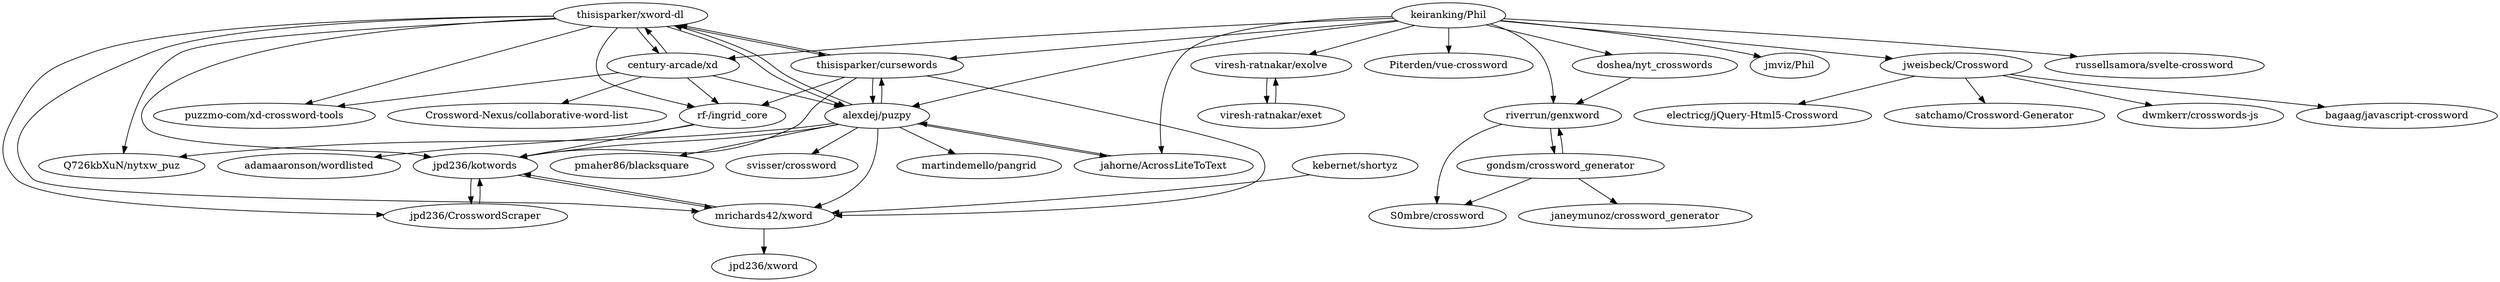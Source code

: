 digraph G {
"thisisparker/xword-dl" -> "thisisparker/cursewords"
"thisisparker/xword-dl" -> "jpd236/kotwords"
"thisisparker/xword-dl" -> "jpd236/CrosswordScraper"
"thisisparker/xword-dl" -> "alexdej/puzpy"
"thisisparker/xword-dl" -> "mrichards42/xword"
"thisisparker/xword-dl" -> "Q726kbXuN/nytxw_puz"
"thisisparker/xword-dl" -> "century-arcade/xd"
"thisisparker/xword-dl" -> "rf-/ingrid_core"
"thisisparker/xword-dl" -> "puzzmo-com/xd-crossword-tools"
"viresh-ratnakar/exolve" -> "viresh-ratnakar/exet"
"keiranking/Phil" -> "alexdej/puzpy"
"keiranking/Phil" -> "century-arcade/xd"
"keiranking/Phil" -> "thisisparker/cursewords"
"keiranking/Phil" -> "Piterden/vue-crossword"
"keiranking/Phil" -> "doshea/nyt_crosswords"
"keiranking/Phil" -> "riverrun/genxword"
"keiranking/Phil" -> "jmviz/Phil"
"keiranking/Phil" -> "viresh-ratnakar/exolve"
"keiranking/Phil" -> "jweisbeck/Crossword"
"keiranking/Phil" -> "jahorne/AcrossLiteToText"
"keiranking/Phil" -> "russellsamora/svelte-crossword"
"thisisparker/cursewords" -> "thisisparker/xword-dl"
"thisisparker/cursewords" -> "alexdej/puzpy"
"thisisparker/cursewords" -> "rf-/ingrid_core"
"thisisparker/cursewords" -> "mrichards42/xword"
"thisisparker/cursewords" -> "jpd236/kotwords"
"jpd236/kotwords" -> "jpd236/CrosswordScraper"
"jpd236/kotwords" -> "mrichards42/xword"
"riverrun/genxword" -> "gondsm/crossword_generator"
"riverrun/genxword" -> "S0mbre/crossword"
"jweisbeck/Crossword" -> "bagaag/javascript-crossword"
"jweisbeck/Crossword" -> "electricg/jQuery-Html5-Crossword"
"jweisbeck/Crossword" -> "satchamo/Crossword-Generator"
"jweisbeck/Crossword" -> "dwmkerr/crosswords-js"
"doshea/nyt_crosswords" -> "riverrun/genxword"
"viresh-ratnakar/exet" -> "viresh-ratnakar/exolve"
"alexdej/puzpy" -> "jahorne/AcrossLiteToText"
"alexdej/puzpy" -> "mrichards42/xword"
"alexdej/puzpy" -> "pmaher86/blacksquare"
"alexdej/puzpy" -> "thisisparker/xword-dl"
"alexdej/puzpy" -> "thisisparker/cursewords"
"alexdej/puzpy" -> "Q726kbXuN/nytxw_puz"
"alexdej/puzpy" -> "svisser/crossword"
"alexdej/puzpy" -> "jpd236/kotwords"
"alexdej/puzpy" -> "martindemello/pangrid"
"jahorne/AcrossLiteToText" -> "alexdej/puzpy"
"kebernet/shortyz" -> "mrichards42/xword"
"jpd236/CrosswordScraper" -> "jpd236/kotwords"
"century-arcade/xd" -> "thisisparker/xword-dl"
"century-arcade/xd" -> "alexdej/puzpy"
"century-arcade/xd" -> "rf-/ingrid_core"
"century-arcade/xd" -> "puzzmo-com/xd-crossword-tools"
"century-arcade/xd" -> "Crossword-Nexus/collaborative-word-list"
"gondsm/crossword_generator" -> "S0mbre/crossword"
"gondsm/crossword_generator" -> "janeymunoz/crossword_generator"
"gondsm/crossword_generator" -> "riverrun/genxword"
"rf-/ingrid_core" -> "jpd236/kotwords"
"rf-/ingrid_core" -> "adamaaronson/wordlisted"
"mrichards42/xword" -> "jpd236/xword"
"mrichards42/xword" -> "jpd236/kotwords"
"thisisparker/xword-dl" ["l"="3.869,44.723"]
"thisisparker/cursewords" ["l"="3.899,44.73"]
"jpd236/kotwords" ["l"="3.888,44.719"]
"jpd236/CrosswordScraper" ["l"="3.898,44.708"]
"alexdej/puzpy" ["l"="3.872,44.737"]
"mrichards42/xword" ["l"="3.88,44.707"]
"Q726kbXuN/nytxw_puz" ["l"="3.851,44.714"]
"century-arcade/xd" ["l"="3.854,44.742"]
"rf-/ingrid_core" ["l"="3.885,44.739"]
"puzzmo-com/xd-crossword-tools" ["l"="3.835,44.724"]
"viresh-ratnakar/exolve" ["l"="3.937,44.795"]
"viresh-ratnakar/exet" ["l"="3.953,44.808"]
"keiranking/Phil" ["l"="3.906,44.769"]
"Piterden/vue-crossword" ["l"="3.907,44.792"]
"doshea/nyt_crosswords" ["l"="3.946,44.758"]
"riverrun/genxword" ["l"="3.968,44.769"]
"jmviz/Phil" ["l"="3.927,44.777"]
"jweisbeck/Crossword" ["l"="3.88,44.818"]
"jahorne/AcrossLiteToText" ["l"="3.89,44.752"]
"russellsamora/svelte-crossword" ["l"="3.878,44.784"]
"gondsm/crossword_generator" ["l"="3.997,44.765"]
"S0mbre/crossword" ["l"="3.994,44.779"]
"bagaag/javascript-crossword" ["l"="3.903,44.831"]
"electricg/jQuery-Html5-Crossword" ["l"="3.863,44.836"]
"satchamo/Crossword-Generator" ["l"="3.883,44.843"]
"dwmkerr/crosswords-js" ["l"="3.845,44.823"]
"pmaher86/blacksquare" ["l"="3.832,44.749"]
"svisser/crossword" ["l"="3.851,44.762"]
"martindemello/pangrid" ["l"="3.849,44.728"]
"kebernet/shortyz" ["l"="3.889,44.681"]
"Crossword-Nexus/collaborative-word-list" ["l"="3.817,44.741"]
"janeymunoz/crossword_generator" ["l"="4.022,44.761"]
"adamaaronson/wordlisted" ["l"="3.875,44.757"]
"jpd236/xword" ["l"="3.869,44.693"]
}
